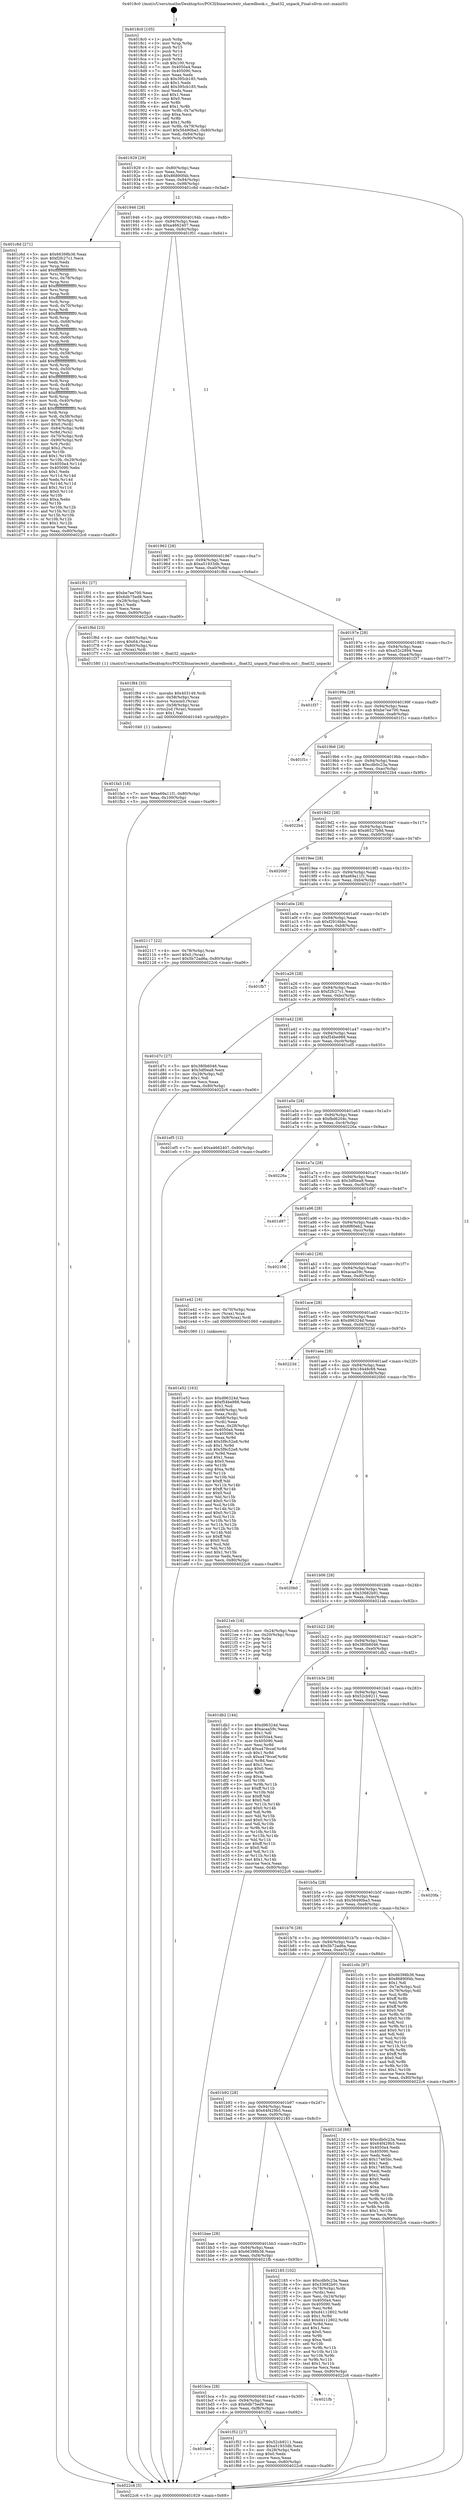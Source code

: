 digraph "0x4018c0" {
  label = "0x4018c0 (/mnt/c/Users/mathe/Desktop/tcc/POCII/binaries/extr_sharedbook.c__float32_unpack_Final-ollvm.out::main(0))"
  labelloc = "t"
  node[shape=record]

  Entry [label="",width=0.3,height=0.3,shape=circle,fillcolor=black,style=filled]
  "0x401929" [label="{
     0x401929 [29]\l
     | [instrs]\l
     &nbsp;&nbsp;0x401929 \<+3\>: mov -0x80(%rbp),%eax\l
     &nbsp;&nbsp;0x40192c \<+2\>: mov %eax,%ecx\l
     &nbsp;&nbsp;0x40192e \<+6\>: sub $0x86890f4b,%ecx\l
     &nbsp;&nbsp;0x401934 \<+6\>: mov %eax,-0x94(%rbp)\l
     &nbsp;&nbsp;0x40193a \<+6\>: mov %ecx,-0x98(%rbp)\l
     &nbsp;&nbsp;0x401940 \<+6\>: je 0000000000401c6d \<main+0x3ad\>\l
  }"]
  "0x401c6d" [label="{
     0x401c6d [271]\l
     | [instrs]\l
     &nbsp;&nbsp;0x401c6d \<+5\>: mov $0x66398b36,%eax\l
     &nbsp;&nbsp;0x401c72 \<+5\>: mov $0xf2fc27c1,%ecx\l
     &nbsp;&nbsp;0x401c77 \<+2\>: xor %edx,%edx\l
     &nbsp;&nbsp;0x401c79 \<+3\>: mov %rsp,%rsi\l
     &nbsp;&nbsp;0x401c7c \<+4\>: add $0xfffffffffffffff0,%rsi\l
     &nbsp;&nbsp;0x401c80 \<+3\>: mov %rsi,%rsp\l
     &nbsp;&nbsp;0x401c83 \<+4\>: mov %rsi,-0x78(%rbp)\l
     &nbsp;&nbsp;0x401c87 \<+3\>: mov %rsp,%rsi\l
     &nbsp;&nbsp;0x401c8a \<+4\>: add $0xfffffffffffffff0,%rsi\l
     &nbsp;&nbsp;0x401c8e \<+3\>: mov %rsi,%rsp\l
     &nbsp;&nbsp;0x401c91 \<+3\>: mov %rsp,%rdi\l
     &nbsp;&nbsp;0x401c94 \<+4\>: add $0xfffffffffffffff0,%rdi\l
     &nbsp;&nbsp;0x401c98 \<+3\>: mov %rdi,%rsp\l
     &nbsp;&nbsp;0x401c9b \<+4\>: mov %rdi,-0x70(%rbp)\l
     &nbsp;&nbsp;0x401c9f \<+3\>: mov %rsp,%rdi\l
     &nbsp;&nbsp;0x401ca2 \<+4\>: add $0xfffffffffffffff0,%rdi\l
     &nbsp;&nbsp;0x401ca6 \<+3\>: mov %rdi,%rsp\l
     &nbsp;&nbsp;0x401ca9 \<+4\>: mov %rdi,-0x68(%rbp)\l
     &nbsp;&nbsp;0x401cad \<+3\>: mov %rsp,%rdi\l
     &nbsp;&nbsp;0x401cb0 \<+4\>: add $0xfffffffffffffff0,%rdi\l
     &nbsp;&nbsp;0x401cb4 \<+3\>: mov %rdi,%rsp\l
     &nbsp;&nbsp;0x401cb7 \<+4\>: mov %rdi,-0x60(%rbp)\l
     &nbsp;&nbsp;0x401cbb \<+3\>: mov %rsp,%rdi\l
     &nbsp;&nbsp;0x401cbe \<+4\>: add $0xfffffffffffffff0,%rdi\l
     &nbsp;&nbsp;0x401cc2 \<+3\>: mov %rdi,%rsp\l
     &nbsp;&nbsp;0x401cc5 \<+4\>: mov %rdi,-0x58(%rbp)\l
     &nbsp;&nbsp;0x401cc9 \<+3\>: mov %rsp,%rdi\l
     &nbsp;&nbsp;0x401ccc \<+4\>: add $0xfffffffffffffff0,%rdi\l
     &nbsp;&nbsp;0x401cd0 \<+3\>: mov %rdi,%rsp\l
     &nbsp;&nbsp;0x401cd3 \<+4\>: mov %rdi,-0x50(%rbp)\l
     &nbsp;&nbsp;0x401cd7 \<+3\>: mov %rsp,%rdi\l
     &nbsp;&nbsp;0x401cda \<+4\>: add $0xfffffffffffffff0,%rdi\l
     &nbsp;&nbsp;0x401cde \<+3\>: mov %rdi,%rsp\l
     &nbsp;&nbsp;0x401ce1 \<+4\>: mov %rdi,-0x48(%rbp)\l
     &nbsp;&nbsp;0x401ce5 \<+3\>: mov %rsp,%rdi\l
     &nbsp;&nbsp;0x401ce8 \<+4\>: add $0xfffffffffffffff0,%rdi\l
     &nbsp;&nbsp;0x401cec \<+3\>: mov %rdi,%rsp\l
     &nbsp;&nbsp;0x401cef \<+4\>: mov %rdi,-0x40(%rbp)\l
     &nbsp;&nbsp;0x401cf3 \<+3\>: mov %rsp,%rdi\l
     &nbsp;&nbsp;0x401cf6 \<+4\>: add $0xfffffffffffffff0,%rdi\l
     &nbsp;&nbsp;0x401cfa \<+3\>: mov %rdi,%rsp\l
     &nbsp;&nbsp;0x401cfd \<+4\>: mov %rdi,-0x38(%rbp)\l
     &nbsp;&nbsp;0x401d01 \<+4\>: mov -0x78(%rbp),%rdi\l
     &nbsp;&nbsp;0x401d05 \<+6\>: movl $0x0,(%rdi)\l
     &nbsp;&nbsp;0x401d0b \<+7\>: mov -0x84(%rbp),%r8d\l
     &nbsp;&nbsp;0x401d12 \<+3\>: mov %r8d,(%rsi)\l
     &nbsp;&nbsp;0x401d15 \<+4\>: mov -0x70(%rbp),%rdi\l
     &nbsp;&nbsp;0x401d19 \<+7\>: mov -0x90(%rbp),%r9\l
     &nbsp;&nbsp;0x401d20 \<+3\>: mov %r9,(%rdi)\l
     &nbsp;&nbsp;0x401d23 \<+3\>: cmpl $0x2,(%rsi)\l
     &nbsp;&nbsp;0x401d26 \<+4\>: setne %r10b\l
     &nbsp;&nbsp;0x401d2a \<+4\>: and $0x1,%r10b\l
     &nbsp;&nbsp;0x401d2e \<+4\>: mov %r10b,-0x29(%rbp)\l
     &nbsp;&nbsp;0x401d32 \<+8\>: mov 0x4050a4,%r11d\l
     &nbsp;&nbsp;0x401d3a \<+7\>: mov 0x405090,%ebx\l
     &nbsp;&nbsp;0x401d41 \<+3\>: sub $0x1,%edx\l
     &nbsp;&nbsp;0x401d44 \<+3\>: mov %r11d,%r14d\l
     &nbsp;&nbsp;0x401d47 \<+3\>: add %edx,%r14d\l
     &nbsp;&nbsp;0x401d4a \<+4\>: imul %r14d,%r11d\l
     &nbsp;&nbsp;0x401d4e \<+4\>: and $0x1,%r11d\l
     &nbsp;&nbsp;0x401d52 \<+4\>: cmp $0x0,%r11d\l
     &nbsp;&nbsp;0x401d56 \<+4\>: sete %r10b\l
     &nbsp;&nbsp;0x401d5a \<+3\>: cmp $0xa,%ebx\l
     &nbsp;&nbsp;0x401d5d \<+4\>: setl %r15b\l
     &nbsp;&nbsp;0x401d61 \<+3\>: mov %r10b,%r12b\l
     &nbsp;&nbsp;0x401d64 \<+3\>: and %r15b,%r12b\l
     &nbsp;&nbsp;0x401d67 \<+3\>: xor %r15b,%r10b\l
     &nbsp;&nbsp;0x401d6a \<+3\>: or %r10b,%r12b\l
     &nbsp;&nbsp;0x401d6d \<+4\>: test $0x1,%r12b\l
     &nbsp;&nbsp;0x401d71 \<+3\>: cmovne %ecx,%eax\l
     &nbsp;&nbsp;0x401d74 \<+3\>: mov %eax,-0x80(%rbp)\l
     &nbsp;&nbsp;0x401d77 \<+5\>: jmp 00000000004022c6 \<main+0xa06\>\l
  }"]
  "0x401946" [label="{
     0x401946 [28]\l
     | [instrs]\l
     &nbsp;&nbsp;0x401946 \<+5\>: jmp 000000000040194b \<main+0x8b\>\l
     &nbsp;&nbsp;0x40194b \<+6\>: mov -0x94(%rbp),%eax\l
     &nbsp;&nbsp;0x401951 \<+5\>: sub $0xa4662407,%eax\l
     &nbsp;&nbsp;0x401956 \<+6\>: mov %eax,-0x9c(%rbp)\l
     &nbsp;&nbsp;0x40195c \<+6\>: je 0000000000401f01 \<main+0x641\>\l
  }"]
  Exit [label="",width=0.3,height=0.3,shape=circle,fillcolor=black,style=filled,peripheries=2]
  "0x401f01" [label="{
     0x401f01 [27]\l
     | [instrs]\l
     &nbsp;&nbsp;0x401f01 \<+5\>: mov $0xbe7ee700,%eax\l
     &nbsp;&nbsp;0x401f06 \<+5\>: mov $0x6db75ed9,%ecx\l
     &nbsp;&nbsp;0x401f0b \<+3\>: mov -0x28(%rbp),%edx\l
     &nbsp;&nbsp;0x401f0e \<+3\>: cmp $0x1,%edx\l
     &nbsp;&nbsp;0x401f11 \<+3\>: cmovl %ecx,%eax\l
     &nbsp;&nbsp;0x401f14 \<+3\>: mov %eax,-0x80(%rbp)\l
     &nbsp;&nbsp;0x401f17 \<+5\>: jmp 00000000004022c6 \<main+0xa06\>\l
  }"]
  "0x401962" [label="{
     0x401962 [28]\l
     | [instrs]\l
     &nbsp;&nbsp;0x401962 \<+5\>: jmp 0000000000401967 \<main+0xa7\>\l
     &nbsp;&nbsp;0x401967 \<+6\>: mov -0x94(%rbp),%eax\l
     &nbsp;&nbsp;0x40196d \<+5\>: sub $0xa51933db,%eax\l
     &nbsp;&nbsp;0x401972 \<+6\>: mov %eax,-0xa0(%rbp)\l
     &nbsp;&nbsp;0x401978 \<+6\>: je 0000000000401f6d \<main+0x6ad\>\l
  }"]
  "0x401fa5" [label="{
     0x401fa5 [18]\l
     | [instrs]\l
     &nbsp;&nbsp;0x401fa5 \<+7\>: movl $0xe69a11f1,-0x80(%rbp)\l
     &nbsp;&nbsp;0x401fac \<+6\>: mov %eax,-0x100(%rbp)\l
     &nbsp;&nbsp;0x401fb2 \<+5\>: jmp 00000000004022c6 \<main+0xa06\>\l
  }"]
  "0x401f6d" [label="{
     0x401f6d [23]\l
     | [instrs]\l
     &nbsp;&nbsp;0x401f6d \<+4\>: mov -0x60(%rbp),%rax\l
     &nbsp;&nbsp;0x401f71 \<+7\>: movq $0x64,(%rax)\l
     &nbsp;&nbsp;0x401f78 \<+4\>: mov -0x60(%rbp),%rax\l
     &nbsp;&nbsp;0x401f7c \<+3\>: mov (%rax),%rdi\l
     &nbsp;&nbsp;0x401f7f \<+5\>: call 0000000000401580 \<_float32_unpack\>\l
     | [calls]\l
     &nbsp;&nbsp;0x401580 \{1\} (/mnt/c/Users/mathe/Desktop/tcc/POCII/binaries/extr_sharedbook.c__float32_unpack_Final-ollvm.out::_float32_unpack)\l
  }"]
  "0x40197e" [label="{
     0x40197e [28]\l
     | [instrs]\l
     &nbsp;&nbsp;0x40197e \<+5\>: jmp 0000000000401983 \<main+0xc3\>\l
     &nbsp;&nbsp;0x401983 \<+6\>: mov -0x94(%rbp),%eax\l
     &nbsp;&nbsp;0x401989 \<+5\>: sub $0xa52c2894,%eax\l
     &nbsp;&nbsp;0x40198e \<+6\>: mov %eax,-0xa4(%rbp)\l
     &nbsp;&nbsp;0x401994 \<+6\>: je 0000000000401f37 \<main+0x677\>\l
  }"]
  "0x401f84" [label="{
     0x401f84 [33]\l
     | [instrs]\l
     &nbsp;&nbsp;0x401f84 \<+10\>: movabs $0x403149,%rdi\l
     &nbsp;&nbsp;0x401f8e \<+4\>: mov -0x58(%rbp),%rax\l
     &nbsp;&nbsp;0x401f92 \<+4\>: movss %xmm0,(%rax)\l
     &nbsp;&nbsp;0x401f96 \<+4\>: mov -0x58(%rbp),%rax\l
     &nbsp;&nbsp;0x401f9a \<+4\>: cvtss2sd (%rax),%xmm0\l
     &nbsp;&nbsp;0x401f9e \<+2\>: mov $0x1,%al\l
     &nbsp;&nbsp;0x401fa0 \<+5\>: call 0000000000401040 \<printf@plt\>\l
     | [calls]\l
     &nbsp;&nbsp;0x401040 \{1\} (unknown)\l
  }"]
  "0x401f37" [label="{
     0x401f37\l
  }", style=dashed]
  "0x40199a" [label="{
     0x40199a [28]\l
     | [instrs]\l
     &nbsp;&nbsp;0x40199a \<+5\>: jmp 000000000040199f \<main+0xdf\>\l
     &nbsp;&nbsp;0x40199f \<+6\>: mov -0x94(%rbp),%eax\l
     &nbsp;&nbsp;0x4019a5 \<+5\>: sub $0xbe7ee700,%eax\l
     &nbsp;&nbsp;0x4019aa \<+6\>: mov %eax,-0xa8(%rbp)\l
     &nbsp;&nbsp;0x4019b0 \<+6\>: je 0000000000401f1c \<main+0x65c\>\l
  }"]
  "0x401be6" [label="{
     0x401be6\l
  }", style=dashed]
  "0x401f1c" [label="{
     0x401f1c\l
  }", style=dashed]
  "0x4019b6" [label="{
     0x4019b6 [28]\l
     | [instrs]\l
     &nbsp;&nbsp;0x4019b6 \<+5\>: jmp 00000000004019bb \<main+0xfb\>\l
     &nbsp;&nbsp;0x4019bb \<+6\>: mov -0x94(%rbp),%eax\l
     &nbsp;&nbsp;0x4019c1 \<+5\>: sub $0xcdb0c23a,%eax\l
     &nbsp;&nbsp;0x4019c6 \<+6\>: mov %eax,-0xac(%rbp)\l
     &nbsp;&nbsp;0x4019cc \<+6\>: je 00000000004022b4 \<main+0x9f4\>\l
  }"]
  "0x401f52" [label="{
     0x401f52 [27]\l
     | [instrs]\l
     &nbsp;&nbsp;0x401f52 \<+5\>: mov $0x52cb9211,%eax\l
     &nbsp;&nbsp;0x401f57 \<+5\>: mov $0xa51933db,%ecx\l
     &nbsp;&nbsp;0x401f5c \<+3\>: mov -0x28(%rbp),%edx\l
     &nbsp;&nbsp;0x401f5f \<+3\>: cmp $0x0,%edx\l
     &nbsp;&nbsp;0x401f62 \<+3\>: cmove %ecx,%eax\l
     &nbsp;&nbsp;0x401f65 \<+3\>: mov %eax,-0x80(%rbp)\l
     &nbsp;&nbsp;0x401f68 \<+5\>: jmp 00000000004022c6 \<main+0xa06\>\l
  }"]
  "0x4022b4" [label="{
     0x4022b4\l
  }", style=dashed]
  "0x4019d2" [label="{
     0x4019d2 [28]\l
     | [instrs]\l
     &nbsp;&nbsp;0x4019d2 \<+5\>: jmp 00000000004019d7 \<main+0x117\>\l
     &nbsp;&nbsp;0x4019d7 \<+6\>: mov -0x94(%rbp),%eax\l
     &nbsp;&nbsp;0x4019dd \<+5\>: sub $0xd6527b9d,%eax\l
     &nbsp;&nbsp;0x4019e2 \<+6\>: mov %eax,-0xb0(%rbp)\l
     &nbsp;&nbsp;0x4019e8 \<+6\>: je 000000000040200f \<main+0x74f\>\l
  }"]
  "0x401bca" [label="{
     0x401bca [28]\l
     | [instrs]\l
     &nbsp;&nbsp;0x401bca \<+5\>: jmp 0000000000401bcf \<main+0x30f\>\l
     &nbsp;&nbsp;0x401bcf \<+6\>: mov -0x94(%rbp),%eax\l
     &nbsp;&nbsp;0x401bd5 \<+5\>: sub $0x6db75ed9,%eax\l
     &nbsp;&nbsp;0x401bda \<+6\>: mov %eax,-0xf8(%rbp)\l
     &nbsp;&nbsp;0x401be0 \<+6\>: je 0000000000401f52 \<main+0x692\>\l
  }"]
  "0x40200f" [label="{
     0x40200f\l
  }", style=dashed]
  "0x4019ee" [label="{
     0x4019ee [28]\l
     | [instrs]\l
     &nbsp;&nbsp;0x4019ee \<+5\>: jmp 00000000004019f3 \<main+0x133\>\l
     &nbsp;&nbsp;0x4019f3 \<+6\>: mov -0x94(%rbp),%eax\l
     &nbsp;&nbsp;0x4019f9 \<+5\>: sub $0xe69a11f1,%eax\l
     &nbsp;&nbsp;0x4019fe \<+6\>: mov %eax,-0xb4(%rbp)\l
     &nbsp;&nbsp;0x401a04 \<+6\>: je 0000000000402117 \<main+0x857\>\l
  }"]
  "0x4021fb" [label="{
     0x4021fb\l
  }", style=dashed]
  "0x402117" [label="{
     0x402117 [22]\l
     | [instrs]\l
     &nbsp;&nbsp;0x402117 \<+4\>: mov -0x78(%rbp),%rax\l
     &nbsp;&nbsp;0x40211b \<+6\>: movl $0x0,(%rax)\l
     &nbsp;&nbsp;0x402121 \<+7\>: movl $0x5b72ad6a,-0x80(%rbp)\l
     &nbsp;&nbsp;0x402128 \<+5\>: jmp 00000000004022c6 \<main+0xa06\>\l
  }"]
  "0x401a0a" [label="{
     0x401a0a [28]\l
     | [instrs]\l
     &nbsp;&nbsp;0x401a0a \<+5\>: jmp 0000000000401a0f \<main+0x14f\>\l
     &nbsp;&nbsp;0x401a0f \<+6\>: mov -0x94(%rbp),%eax\l
     &nbsp;&nbsp;0x401a15 \<+5\>: sub $0xf2916bbc,%eax\l
     &nbsp;&nbsp;0x401a1a \<+6\>: mov %eax,-0xb8(%rbp)\l
     &nbsp;&nbsp;0x401a20 \<+6\>: je 0000000000401fb7 \<main+0x6f7\>\l
  }"]
  "0x401bae" [label="{
     0x401bae [28]\l
     | [instrs]\l
     &nbsp;&nbsp;0x401bae \<+5\>: jmp 0000000000401bb3 \<main+0x2f3\>\l
     &nbsp;&nbsp;0x401bb3 \<+6\>: mov -0x94(%rbp),%eax\l
     &nbsp;&nbsp;0x401bb9 \<+5\>: sub $0x66398b36,%eax\l
     &nbsp;&nbsp;0x401bbe \<+6\>: mov %eax,-0xf4(%rbp)\l
     &nbsp;&nbsp;0x401bc4 \<+6\>: je 00000000004021fb \<main+0x93b\>\l
  }"]
  "0x401fb7" [label="{
     0x401fb7\l
  }", style=dashed]
  "0x401a26" [label="{
     0x401a26 [28]\l
     | [instrs]\l
     &nbsp;&nbsp;0x401a26 \<+5\>: jmp 0000000000401a2b \<main+0x16b\>\l
     &nbsp;&nbsp;0x401a2b \<+6\>: mov -0x94(%rbp),%eax\l
     &nbsp;&nbsp;0x401a31 \<+5\>: sub $0xf2fc27c1,%eax\l
     &nbsp;&nbsp;0x401a36 \<+6\>: mov %eax,-0xbc(%rbp)\l
     &nbsp;&nbsp;0x401a3c \<+6\>: je 0000000000401d7c \<main+0x4bc\>\l
  }"]
  "0x402185" [label="{
     0x402185 [102]\l
     | [instrs]\l
     &nbsp;&nbsp;0x402185 \<+5\>: mov $0xcdb0c23a,%eax\l
     &nbsp;&nbsp;0x40218a \<+5\>: mov $0x33682b91,%ecx\l
     &nbsp;&nbsp;0x40218f \<+4\>: mov -0x78(%rbp),%rdx\l
     &nbsp;&nbsp;0x402193 \<+2\>: mov (%rdx),%esi\l
     &nbsp;&nbsp;0x402195 \<+3\>: mov %esi,-0x24(%rbp)\l
     &nbsp;&nbsp;0x402198 \<+7\>: mov 0x4050a4,%esi\l
     &nbsp;&nbsp;0x40219f \<+7\>: mov 0x405090,%edi\l
     &nbsp;&nbsp;0x4021a6 \<+3\>: mov %esi,%r8d\l
     &nbsp;&nbsp;0x4021a9 \<+7\>: sub $0xd4112802,%r8d\l
     &nbsp;&nbsp;0x4021b0 \<+4\>: sub $0x1,%r8d\l
     &nbsp;&nbsp;0x4021b4 \<+7\>: add $0xd4112802,%r8d\l
     &nbsp;&nbsp;0x4021bb \<+4\>: imul %r8d,%esi\l
     &nbsp;&nbsp;0x4021bf \<+3\>: and $0x1,%esi\l
     &nbsp;&nbsp;0x4021c2 \<+3\>: cmp $0x0,%esi\l
     &nbsp;&nbsp;0x4021c5 \<+4\>: sete %r9b\l
     &nbsp;&nbsp;0x4021c9 \<+3\>: cmp $0xa,%edi\l
     &nbsp;&nbsp;0x4021cc \<+4\>: setl %r10b\l
     &nbsp;&nbsp;0x4021d0 \<+3\>: mov %r9b,%r11b\l
     &nbsp;&nbsp;0x4021d3 \<+3\>: and %r10b,%r11b\l
     &nbsp;&nbsp;0x4021d6 \<+3\>: xor %r10b,%r9b\l
     &nbsp;&nbsp;0x4021d9 \<+3\>: or %r9b,%r11b\l
     &nbsp;&nbsp;0x4021dc \<+4\>: test $0x1,%r11b\l
     &nbsp;&nbsp;0x4021e0 \<+3\>: cmovne %ecx,%eax\l
     &nbsp;&nbsp;0x4021e3 \<+3\>: mov %eax,-0x80(%rbp)\l
     &nbsp;&nbsp;0x4021e6 \<+5\>: jmp 00000000004022c6 \<main+0xa06\>\l
  }"]
  "0x401d7c" [label="{
     0x401d7c [27]\l
     | [instrs]\l
     &nbsp;&nbsp;0x401d7c \<+5\>: mov $0x380b6046,%eax\l
     &nbsp;&nbsp;0x401d81 \<+5\>: mov $0x3df0ea9,%ecx\l
     &nbsp;&nbsp;0x401d86 \<+3\>: mov -0x29(%rbp),%dl\l
     &nbsp;&nbsp;0x401d89 \<+3\>: test $0x1,%dl\l
     &nbsp;&nbsp;0x401d8c \<+3\>: cmovne %ecx,%eax\l
     &nbsp;&nbsp;0x401d8f \<+3\>: mov %eax,-0x80(%rbp)\l
     &nbsp;&nbsp;0x401d92 \<+5\>: jmp 00000000004022c6 \<main+0xa06\>\l
  }"]
  "0x401a42" [label="{
     0x401a42 [28]\l
     | [instrs]\l
     &nbsp;&nbsp;0x401a42 \<+5\>: jmp 0000000000401a47 \<main+0x187\>\l
     &nbsp;&nbsp;0x401a47 \<+6\>: mov -0x94(%rbp),%eax\l
     &nbsp;&nbsp;0x401a4d \<+5\>: sub $0xf54be988,%eax\l
     &nbsp;&nbsp;0x401a52 \<+6\>: mov %eax,-0xc0(%rbp)\l
     &nbsp;&nbsp;0x401a58 \<+6\>: je 0000000000401ef5 \<main+0x635\>\l
  }"]
  "0x401b92" [label="{
     0x401b92 [28]\l
     | [instrs]\l
     &nbsp;&nbsp;0x401b92 \<+5\>: jmp 0000000000401b97 \<main+0x2d7\>\l
     &nbsp;&nbsp;0x401b97 \<+6\>: mov -0x94(%rbp),%eax\l
     &nbsp;&nbsp;0x401b9d \<+5\>: sub $0x64f429b5,%eax\l
     &nbsp;&nbsp;0x401ba2 \<+6\>: mov %eax,-0xf0(%rbp)\l
     &nbsp;&nbsp;0x401ba8 \<+6\>: je 0000000000402185 \<main+0x8c5\>\l
  }"]
  "0x401ef5" [label="{
     0x401ef5 [12]\l
     | [instrs]\l
     &nbsp;&nbsp;0x401ef5 \<+7\>: movl $0xa4662407,-0x80(%rbp)\l
     &nbsp;&nbsp;0x401efc \<+5\>: jmp 00000000004022c6 \<main+0xa06\>\l
  }"]
  "0x401a5e" [label="{
     0x401a5e [28]\l
     | [instrs]\l
     &nbsp;&nbsp;0x401a5e \<+5\>: jmp 0000000000401a63 \<main+0x1a3\>\l
     &nbsp;&nbsp;0x401a63 \<+6\>: mov -0x94(%rbp),%eax\l
     &nbsp;&nbsp;0x401a69 \<+5\>: sub $0xfbd6204c,%eax\l
     &nbsp;&nbsp;0x401a6e \<+6\>: mov %eax,-0xc4(%rbp)\l
     &nbsp;&nbsp;0x401a74 \<+6\>: je 000000000040226a \<main+0x9aa\>\l
  }"]
  "0x40212d" [label="{
     0x40212d [88]\l
     | [instrs]\l
     &nbsp;&nbsp;0x40212d \<+5\>: mov $0xcdb0c23a,%eax\l
     &nbsp;&nbsp;0x402132 \<+5\>: mov $0x64f429b5,%ecx\l
     &nbsp;&nbsp;0x402137 \<+7\>: mov 0x4050a4,%edx\l
     &nbsp;&nbsp;0x40213e \<+7\>: mov 0x405090,%esi\l
     &nbsp;&nbsp;0x402145 \<+2\>: mov %edx,%edi\l
     &nbsp;&nbsp;0x402147 \<+6\>: add $0x17465bc,%edi\l
     &nbsp;&nbsp;0x40214d \<+3\>: sub $0x1,%edi\l
     &nbsp;&nbsp;0x402150 \<+6\>: sub $0x17465bc,%edi\l
     &nbsp;&nbsp;0x402156 \<+3\>: imul %edi,%edx\l
     &nbsp;&nbsp;0x402159 \<+3\>: and $0x1,%edx\l
     &nbsp;&nbsp;0x40215c \<+3\>: cmp $0x0,%edx\l
     &nbsp;&nbsp;0x40215f \<+4\>: sete %r8b\l
     &nbsp;&nbsp;0x402163 \<+3\>: cmp $0xa,%esi\l
     &nbsp;&nbsp;0x402166 \<+4\>: setl %r9b\l
     &nbsp;&nbsp;0x40216a \<+3\>: mov %r8b,%r10b\l
     &nbsp;&nbsp;0x40216d \<+3\>: and %r9b,%r10b\l
     &nbsp;&nbsp;0x402170 \<+3\>: xor %r9b,%r8b\l
     &nbsp;&nbsp;0x402173 \<+3\>: or %r8b,%r10b\l
     &nbsp;&nbsp;0x402176 \<+4\>: test $0x1,%r10b\l
     &nbsp;&nbsp;0x40217a \<+3\>: cmovne %ecx,%eax\l
     &nbsp;&nbsp;0x40217d \<+3\>: mov %eax,-0x80(%rbp)\l
     &nbsp;&nbsp;0x402180 \<+5\>: jmp 00000000004022c6 \<main+0xa06\>\l
  }"]
  "0x40226a" [label="{
     0x40226a\l
  }", style=dashed]
  "0x401a7a" [label="{
     0x401a7a [28]\l
     | [instrs]\l
     &nbsp;&nbsp;0x401a7a \<+5\>: jmp 0000000000401a7f \<main+0x1bf\>\l
     &nbsp;&nbsp;0x401a7f \<+6\>: mov -0x94(%rbp),%eax\l
     &nbsp;&nbsp;0x401a85 \<+5\>: sub $0x3df0ea9,%eax\l
     &nbsp;&nbsp;0x401a8a \<+6\>: mov %eax,-0xc8(%rbp)\l
     &nbsp;&nbsp;0x401a90 \<+6\>: je 0000000000401d97 \<main+0x4d7\>\l
  }"]
  "0x401e52" [label="{
     0x401e52 [163]\l
     | [instrs]\l
     &nbsp;&nbsp;0x401e52 \<+5\>: mov $0xd96324d,%ecx\l
     &nbsp;&nbsp;0x401e57 \<+5\>: mov $0xf54be988,%edx\l
     &nbsp;&nbsp;0x401e5c \<+3\>: mov $0x1,%sil\l
     &nbsp;&nbsp;0x401e5f \<+4\>: mov -0x68(%rbp),%rdi\l
     &nbsp;&nbsp;0x401e63 \<+2\>: mov %eax,(%rdi)\l
     &nbsp;&nbsp;0x401e65 \<+4\>: mov -0x68(%rbp),%rdi\l
     &nbsp;&nbsp;0x401e69 \<+2\>: mov (%rdi),%eax\l
     &nbsp;&nbsp;0x401e6b \<+3\>: mov %eax,-0x28(%rbp)\l
     &nbsp;&nbsp;0x401e6e \<+7\>: mov 0x4050a4,%eax\l
     &nbsp;&nbsp;0x401e75 \<+8\>: mov 0x405090,%r8d\l
     &nbsp;&nbsp;0x401e7d \<+3\>: mov %eax,%r9d\l
     &nbsp;&nbsp;0x401e80 \<+7\>: add $0x5f9c52e8,%r9d\l
     &nbsp;&nbsp;0x401e87 \<+4\>: sub $0x1,%r9d\l
     &nbsp;&nbsp;0x401e8b \<+7\>: sub $0x5f9c52e8,%r9d\l
     &nbsp;&nbsp;0x401e92 \<+4\>: imul %r9d,%eax\l
     &nbsp;&nbsp;0x401e96 \<+3\>: and $0x1,%eax\l
     &nbsp;&nbsp;0x401e99 \<+3\>: cmp $0x0,%eax\l
     &nbsp;&nbsp;0x401e9c \<+4\>: sete %r10b\l
     &nbsp;&nbsp;0x401ea0 \<+4\>: cmp $0xa,%r8d\l
     &nbsp;&nbsp;0x401ea4 \<+4\>: setl %r11b\l
     &nbsp;&nbsp;0x401ea8 \<+3\>: mov %r10b,%bl\l
     &nbsp;&nbsp;0x401eab \<+3\>: xor $0xff,%bl\l
     &nbsp;&nbsp;0x401eae \<+3\>: mov %r11b,%r14b\l
     &nbsp;&nbsp;0x401eb1 \<+4\>: xor $0xff,%r14b\l
     &nbsp;&nbsp;0x401eb5 \<+4\>: xor $0x0,%sil\l
     &nbsp;&nbsp;0x401eb9 \<+3\>: mov %bl,%r15b\l
     &nbsp;&nbsp;0x401ebc \<+4\>: and $0x0,%r15b\l
     &nbsp;&nbsp;0x401ec0 \<+3\>: and %sil,%r10b\l
     &nbsp;&nbsp;0x401ec3 \<+3\>: mov %r14b,%r12b\l
     &nbsp;&nbsp;0x401ec6 \<+4\>: and $0x0,%r12b\l
     &nbsp;&nbsp;0x401eca \<+3\>: and %sil,%r11b\l
     &nbsp;&nbsp;0x401ecd \<+3\>: or %r10b,%r15b\l
     &nbsp;&nbsp;0x401ed0 \<+3\>: or %r11b,%r12b\l
     &nbsp;&nbsp;0x401ed3 \<+3\>: xor %r12b,%r15b\l
     &nbsp;&nbsp;0x401ed6 \<+3\>: or %r14b,%bl\l
     &nbsp;&nbsp;0x401ed9 \<+3\>: xor $0xff,%bl\l
     &nbsp;&nbsp;0x401edc \<+4\>: or $0x0,%sil\l
     &nbsp;&nbsp;0x401ee0 \<+3\>: and %sil,%bl\l
     &nbsp;&nbsp;0x401ee3 \<+3\>: or %bl,%r15b\l
     &nbsp;&nbsp;0x401ee6 \<+4\>: test $0x1,%r15b\l
     &nbsp;&nbsp;0x401eea \<+3\>: cmovne %edx,%ecx\l
     &nbsp;&nbsp;0x401eed \<+3\>: mov %ecx,-0x80(%rbp)\l
     &nbsp;&nbsp;0x401ef0 \<+5\>: jmp 00000000004022c6 \<main+0xa06\>\l
  }"]
  "0x401d97" [label="{
     0x401d97\l
  }", style=dashed]
  "0x401a96" [label="{
     0x401a96 [28]\l
     | [instrs]\l
     &nbsp;&nbsp;0x401a96 \<+5\>: jmp 0000000000401a9b \<main+0x1db\>\l
     &nbsp;&nbsp;0x401a9b \<+6\>: mov -0x94(%rbp),%eax\l
     &nbsp;&nbsp;0x401aa1 \<+5\>: sub $0x6f60eb2,%eax\l
     &nbsp;&nbsp;0x401aa6 \<+6\>: mov %eax,-0xcc(%rbp)\l
     &nbsp;&nbsp;0x401aac \<+6\>: je 0000000000402106 \<main+0x846\>\l
  }"]
  "0x4018c0" [label="{
     0x4018c0 [105]\l
     | [instrs]\l
     &nbsp;&nbsp;0x4018c0 \<+1\>: push %rbp\l
     &nbsp;&nbsp;0x4018c1 \<+3\>: mov %rsp,%rbp\l
     &nbsp;&nbsp;0x4018c4 \<+2\>: push %r15\l
     &nbsp;&nbsp;0x4018c6 \<+2\>: push %r14\l
     &nbsp;&nbsp;0x4018c8 \<+2\>: push %r12\l
     &nbsp;&nbsp;0x4018ca \<+1\>: push %rbx\l
     &nbsp;&nbsp;0x4018cb \<+7\>: sub $0x100,%rsp\l
     &nbsp;&nbsp;0x4018d2 \<+7\>: mov 0x4050a4,%eax\l
     &nbsp;&nbsp;0x4018d9 \<+7\>: mov 0x405090,%ecx\l
     &nbsp;&nbsp;0x4018e0 \<+2\>: mov %eax,%edx\l
     &nbsp;&nbsp;0x4018e2 \<+6\>: sub $0x395cb185,%edx\l
     &nbsp;&nbsp;0x4018e8 \<+3\>: sub $0x1,%edx\l
     &nbsp;&nbsp;0x4018eb \<+6\>: add $0x395cb185,%edx\l
     &nbsp;&nbsp;0x4018f1 \<+3\>: imul %edx,%eax\l
     &nbsp;&nbsp;0x4018f4 \<+3\>: and $0x1,%eax\l
     &nbsp;&nbsp;0x4018f7 \<+3\>: cmp $0x0,%eax\l
     &nbsp;&nbsp;0x4018fa \<+4\>: sete %r8b\l
     &nbsp;&nbsp;0x4018fe \<+4\>: and $0x1,%r8b\l
     &nbsp;&nbsp;0x401902 \<+4\>: mov %r8b,-0x7a(%rbp)\l
     &nbsp;&nbsp;0x401906 \<+3\>: cmp $0xa,%ecx\l
     &nbsp;&nbsp;0x401909 \<+4\>: setl %r8b\l
     &nbsp;&nbsp;0x40190d \<+4\>: and $0x1,%r8b\l
     &nbsp;&nbsp;0x401911 \<+4\>: mov %r8b,-0x79(%rbp)\l
     &nbsp;&nbsp;0x401915 \<+7\>: movl $0x56490ba3,-0x80(%rbp)\l
     &nbsp;&nbsp;0x40191c \<+6\>: mov %edi,-0x84(%rbp)\l
     &nbsp;&nbsp;0x401922 \<+7\>: mov %rsi,-0x90(%rbp)\l
  }"]
  "0x402106" [label="{
     0x402106\l
  }", style=dashed]
  "0x401ab2" [label="{
     0x401ab2 [28]\l
     | [instrs]\l
     &nbsp;&nbsp;0x401ab2 \<+5\>: jmp 0000000000401ab7 \<main+0x1f7\>\l
     &nbsp;&nbsp;0x401ab7 \<+6\>: mov -0x94(%rbp),%eax\l
     &nbsp;&nbsp;0x401abd \<+5\>: sub $0xacaa59c,%eax\l
     &nbsp;&nbsp;0x401ac2 \<+6\>: mov %eax,-0xd0(%rbp)\l
     &nbsp;&nbsp;0x401ac8 \<+6\>: je 0000000000401e42 \<main+0x582\>\l
  }"]
  "0x4022c6" [label="{
     0x4022c6 [5]\l
     | [instrs]\l
     &nbsp;&nbsp;0x4022c6 \<+5\>: jmp 0000000000401929 \<main+0x69\>\l
  }"]
  "0x401e42" [label="{
     0x401e42 [16]\l
     | [instrs]\l
     &nbsp;&nbsp;0x401e42 \<+4\>: mov -0x70(%rbp),%rax\l
     &nbsp;&nbsp;0x401e46 \<+3\>: mov (%rax),%rax\l
     &nbsp;&nbsp;0x401e49 \<+4\>: mov 0x8(%rax),%rdi\l
     &nbsp;&nbsp;0x401e4d \<+5\>: call 0000000000401060 \<atoi@plt\>\l
     | [calls]\l
     &nbsp;&nbsp;0x401060 \{1\} (unknown)\l
  }"]
  "0x401ace" [label="{
     0x401ace [28]\l
     | [instrs]\l
     &nbsp;&nbsp;0x401ace \<+5\>: jmp 0000000000401ad3 \<main+0x213\>\l
     &nbsp;&nbsp;0x401ad3 \<+6\>: mov -0x94(%rbp),%eax\l
     &nbsp;&nbsp;0x401ad9 \<+5\>: sub $0xd96324d,%eax\l
     &nbsp;&nbsp;0x401ade \<+6\>: mov %eax,-0xd4(%rbp)\l
     &nbsp;&nbsp;0x401ae4 \<+6\>: je 000000000040223d \<main+0x97d\>\l
  }"]
  "0x401b76" [label="{
     0x401b76 [28]\l
     | [instrs]\l
     &nbsp;&nbsp;0x401b76 \<+5\>: jmp 0000000000401b7b \<main+0x2bb\>\l
     &nbsp;&nbsp;0x401b7b \<+6\>: mov -0x94(%rbp),%eax\l
     &nbsp;&nbsp;0x401b81 \<+5\>: sub $0x5b72ad6a,%eax\l
     &nbsp;&nbsp;0x401b86 \<+6\>: mov %eax,-0xec(%rbp)\l
     &nbsp;&nbsp;0x401b8c \<+6\>: je 000000000040212d \<main+0x86d\>\l
  }"]
  "0x40223d" [label="{
     0x40223d\l
  }", style=dashed]
  "0x401aea" [label="{
     0x401aea [28]\l
     | [instrs]\l
     &nbsp;&nbsp;0x401aea \<+5\>: jmp 0000000000401aef \<main+0x22f\>\l
     &nbsp;&nbsp;0x401aef \<+6\>: mov -0x94(%rbp),%eax\l
     &nbsp;&nbsp;0x401af5 \<+5\>: sub $0x18448c68,%eax\l
     &nbsp;&nbsp;0x401afa \<+6\>: mov %eax,-0xd8(%rbp)\l
     &nbsp;&nbsp;0x401b00 \<+6\>: je 00000000004020b0 \<main+0x7f0\>\l
  }"]
  "0x401c0c" [label="{
     0x401c0c [97]\l
     | [instrs]\l
     &nbsp;&nbsp;0x401c0c \<+5\>: mov $0x66398b36,%eax\l
     &nbsp;&nbsp;0x401c11 \<+5\>: mov $0x86890f4b,%ecx\l
     &nbsp;&nbsp;0x401c16 \<+2\>: mov $0x1,%dl\l
     &nbsp;&nbsp;0x401c18 \<+4\>: mov -0x7a(%rbp),%sil\l
     &nbsp;&nbsp;0x401c1c \<+4\>: mov -0x79(%rbp),%dil\l
     &nbsp;&nbsp;0x401c20 \<+3\>: mov %sil,%r8b\l
     &nbsp;&nbsp;0x401c23 \<+4\>: xor $0xff,%r8b\l
     &nbsp;&nbsp;0x401c27 \<+3\>: mov %dil,%r9b\l
     &nbsp;&nbsp;0x401c2a \<+4\>: xor $0xff,%r9b\l
     &nbsp;&nbsp;0x401c2e \<+3\>: xor $0x0,%dl\l
     &nbsp;&nbsp;0x401c31 \<+3\>: mov %r8b,%r10b\l
     &nbsp;&nbsp;0x401c34 \<+4\>: and $0x0,%r10b\l
     &nbsp;&nbsp;0x401c38 \<+3\>: and %dl,%sil\l
     &nbsp;&nbsp;0x401c3b \<+3\>: mov %r9b,%r11b\l
     &nbsp;&nbsp;0x401c3e \<+4\>: and $0x0,%r11b\l
     &nbsp;&nbsp;0x401c42 \<+3\>: and %dl,%dil\l
     &nbsp;&nbsp;0x401c45 \<+3\>: or %sil,%r10b\l
     &nbsp;&nbsp;0x401c48 \<+3\>: or %dil,%r11b\l
     &nbsp;&nbsp;0x401c4b \<+3\>: xor %r11b,%r10b\l
     &nbsp;&nbsp;0x401c4e \<+3\>: or %r9b,%r8b\l
     &nbsp;&nbsp;0x401c51 \<+4\>: xor $0xff,%r8b\l
     &nbsp;&nbsp;0x401c55 \<+3\>: or $0x0,%dl\l
     &nbsp;&nbsp;0x401c58 \<+3\>: and %dl,%r8b\l
     &nbsp;&nbsp;0x401c5b \<+3\>: or %r8b,%r10b\l
     &nbsp;&nbsp;0x401c5e \<+4\>: test $0x1,%r10b\l
     &nbsp;&nbsp;0x401c62 \<+3\>: cmovne %ecx,%eax\l
     &nbsp;&nbsp;0x401c65 \<+3\>: mov %eax,-0x80(%rbp)\l
     &nbsp;&nbsp;0x401c68 \<+5\>: jmp 00000000004022c6 \<main+0xa06\>\l
  }"]
  "0x4020b0" [label="{
     0x4020b0\l
  }", style=dashed]
  "0x401b06" [label="{
     0x401b06 [28]\l
     | [instrs]\l
     &nbsp;&nbsp;0x401b06 \<+5\>: jmp 0000000000401b0b \<main+0x24b\>\l
     &nbsp;&nbsp;0x401b0b \<+6\>: mov -0x94(%rbp),%eax\l
     &nbsp;&nbsp;0x401b11 \<+5\>: sub $0x33682b91,%eax\l
     &nbsp;&nbsp;0x401b16 \<+6\>: mov %eax,-0xdc(%rbp)\l
     &nbsp;&nbsp;0x401b1c \<+6\>: je 00000000004021eb \<main+0x92b\>\l
  }"]
  "0x401b5a" [label="{
     0x401b5a [28]\l
     | [instrs]\l
     &nbsp;&nbsp;0x401b5a \<+5\>: jmp 0000000000401b5f \<main+0x29f\>\l
     &nbsp;&nbsp;0x401b5f \<+6\>: mov -0x94(%rbp),%eax\l
     &nbsp;&nbsp;0x401b65 \<+5\>: sub $0x56490ba3,%eax\l
     &nbsp;&nbsp;0x401b6a \<+6\>: mov %eax,-0xe8(%rbp)\l
     &nbsp;&nbsp;0x401b70 \<+6\>: je 0000000000401c0c \<main+0x34c\>\l
  }"]
  "0x4021eb" [label="{
     0x4021eb [16]\l
     | [instrs]\l
     &nbsp;&nbsp;0x4021eb \<+3\>: mov -0x24(%rbp),%eax\l
     &nbsp;&nbsp;0x4021ee \<+4\>: lea -0x20(%rbp),%rsp\l
     &nbsp;&nbsp;0x4021f2 \<+1\>: pop %rbx\l
     &nbsp;&nbsp;0x4021f3 \<+2\>: pop %r12\l
     &nbsp;&nbsp;0x4021f5 \<+2\>: pop %r14\l
     &nbsp;&nbsp;0x4021f7 \<+2\>: pop %r15\l
     &nbsp;&nbsp;0x4021f9 \<+1\>: pop %rbp\l
     &nbsp;&nbsp;0x4021fa \<+1\>: ret\l
  }"]
  "0x401b22" [label="{
     0x401b22 [28]\l
     | [instrs]\l
     &nbsp;&nbsp;0x401b22 \<+5\>: jmp 0000000000401b27 \<main+0x267\>\l
     &nbsp;&nbsp;0x401b27 \<+6\>: mov -0x94(%rbp),%eax\l
     &nbsp;&nbsp;0x401b2d \<+5\>: sub $0x380b6046,%eax\l
     &nbsp;&nbsp;0x401b32 \<+6\>: mov %eax,-0xe0(%rbp)\l
     &nbsp;&nbsp;0x401b38 \<+6\>: je 0000000000401db2 \<main+0x4f2\>\l
  }"]
  "0x4020fa" [label="{
     0x4020fa\l
  }", style=dashed]
  "0x401db2" [label="{
     0x401db2 [144]\l
     | [instrs]\l
     &nbsp;&nbsp;0x401db2 \<+5\>: mov $0xd96324d,%eax\l
     &nbsp;&nbsp;0x401db7 \<+5\>: mov $0xacaa59c,%ecx\l
     &nbsp;&nbsp;0x401dbc \<+2\>: mov $0x1,%dl\l
     &nbsp;&nbsp;0x401dbe \<+7\>: mov 0x4050a4,%esi\l
     &nbsp;&nbsp;0x401dc5 \<+7\>: mov 0x405090,%edi\l
     &nbsp;&nbsp;0x401dcc \<+3\>: mov %esi,%r8d\l
     &nbsp;&nbsp;0x401dcf \<+7\>: add $0xa479ccef,%r8d\l
     &nbsp;&nbsp;0x401dd6 \<+4\>: sub $0x1,%r8d\l
     &nbsp;&nbsp;0x401dda \<+7\>: sub $0xa479ccef,%r8d\l
     &nbsp;&nbsp;0x401de1 \<+4\>: imul %r8d,%esi\l
     &nbsp;&nbsp;0x401de5 \<+3\>: and $0x1,%esi\l
     &nbsp;&nbsp;0x401de8 \<+3\>: cmp $0x0,%esi\l
     &nbsp;&nbsp;0x401deb \<+4\>: sete %r9b\l
     &nbsp;&nbsp;0x401def \<+3\>: cmp $0xa,%edi\l
     &nbsp;&nbsp;0x401df2 \<+4\>: setl %r10b\l
     &nbsp;&nbsp;0x401df6 \<+3\>: mov %r9b,%r11b\l
     &nbsp;&nbsp;0x401df9 \<+4\>: xor $0xff,%r11b\l
     &nbsp;&nbsp;0x401dfd \<+3\>: mov %r10b,%bl\l
     &nbsp;&nbsp;0x401e00 \<+3\>: xor $0xff,%bl\l
     &nbsp;&nbsp;0x401e03 \<+3\>: xor $0x0,%dl\l
     &nbsp;&nbsp;0x401e06 \<+3\>: mov %r11b,%r14b\l
     &nbsp;&nbsp;0x401e09 \<+4\>: and $0x0,%r14b\l
     &nbsp;&nbsp;0x401e0d \<+3\>: and %dl,%r9b\l
     &nbsp;&nbsp;0x401e10 \<+3\>: mov %bl,%r15b\l
     &nbsp;&nbsp;0x401e13 \<+4\>: and $0x0,%r15b\l
     &nbsp;&nbsp;0x401e17 \<+3\>: and %dl,%r10b\l
     &nbsp;&nbsp;0x401e1a \<+3\>: or %r9b,%r14b\l
     &nbsp;&nbsp;0x401e1d \<+3\>: or %r10b,%r15b\l
     &nbsp;&nbsp;0x401e20 \<+3\>: xor %r15b,%r14b\l
     &nbsp;&nbsp;0x401e23 \<+3\>: or %bl,%r11b\l
     &nbsp;&nbsp;0x401e26 \<+4\>: xor $0xff,%r11b\l
     &nbsp;&nbsp;0x401e2a \<+3\>: or $0x0,%dl\l
     &nbsp;&nbsp;0x401e2d \<+3\>: and %dl,%r11b\l
     &nbsp;&nbsp;0x401e30 \<+3\>: or %r11b,%r14b\l
     &nbsp;&nbsp;0x401e33 \<+4\>: test $0x1,%r14b\l
     &nbsp;&nbsp;0x401e37 \<+3\>: cmovne %ecx,%eax\l
     &nbsp;&nbsp;0x401e3a \<+3\>: mov %eax,-0x80(%rbp)\l
     &nbsp;&nbsp;0x401e3d \<+5\>: jmp 00000000004022c6 \<main+0xa06\>\l
  }"]
  "0x401b3e" [label="{
     0x401b3e [28]\l
     | [instrs]\l
     &nbsp;&nbsp;0x401b3e \<+5\>: jmp 0000000000401b43 \<main+0x283\>\l
     &nbsp;&nbsp;0x401b43 \<+6\>: mov -0x94(%rbp),%eax\l
     &nbsp;&nbsp;0x401b49 \<+5\>: sub $0x52cb9211,%eax\l
     &nbsp;&nbsp;0x401b4e \<+6\>: mov %eax,-0xe4(%rbp)\l
     &nbsp;&nbsp;0x401b54 \<+6\>: je 00000000004020fa \<main+0x83a\>\l
  }"]
  Entry -> "0x4018c0" [label=" 1"]
  "0x401929" -> "0x401c6d" [label=" 1"]
  "0x401929" -> "0x401946" [label=" 12"]
  "0x4021eb" -> Exit [label=" 1"]
  "0x401946" -> "0x401f01" [label=" 1"]
  "0x401946" -> "0x401962" [label=" 11"]
  "0x402185" -> "0x4022c6" [label=" 1"]
  "0x401962" -> "0x401f6d" [label=" 1"]
  "0x401962" -> "0x40197e" [label=" 10"]
  "0x40212d" -> "0x4022c6" [label=" 1"]
  "0x40197e" -> "0x401f37" [label=" 0"]
  "0x40197e" -> "0x40199a" [label=" 10"]
  "0x402117" -> "0x4022c6" [label=" 1"]
  "0x40199a" -> "0x401f1c" [label=" 0"]
  "0x40199a" -> "0x4019b6" [label=" 10"]
  "0x401fa5" -> "0x4022c6" [label=" 1"]
  "0x4019b6" -> "0x4022b4" [label=" 0"]
  "0x4019b6" -> "0x4019d2" [label=" 10"]
  "0x401f84" -> "0x401fa5" [label=" 1"]
  "0x4019d2" -> "0x40200f" [label=" 0"]
  "0x4019d2" -> "0x4019ee" [label=" 10"]
  "0x401f52" -> "0x4022c6" [label=" 1"]
  "0x4019ee" -> "0x402117" [label=" 1"]
  "0x4019ee" -> "0x401a0a" [label=" 9"]
  "0x401bca" -> "0x401be6" [label=" 0"]
  "0x401a0a" -> "0x401fb7" [label=" 0"]
  "0x401a0a" -> "0x401a26" [label=" 9"]
  "0x401f6d" -> "0x401f84" [label=" 1"]
  "0x401a26" -> "0x401d7c" [label=" 1"]
  "0x401a26" -> "0x401a42" [label=" 8"]
  "0x401bae" -> "0x401bca" [label=" 1"]
  "0x401a42" -> "0x401ef5" [label=" 1"]
  "0x401a42" -> "0x401a5e" [label=" 7"]
  "0x401bca" -> "0x401f52" [label=" 1"]
  "0x401a5e" -> "0x40226a" [label=" 0"]
  "0x401a5e" -> "0x401a7a" [label=" 7"]
  "0x401b92" -> "0x401bae" [label=" 1"]
  "0x401a7a" -> "0x401d97" [label=" 0"]
  "0x401a7a" -> "0x401a96" [label=" 7"]
  "0x401bae" -> "0x4021fb" [label=" 0"]
  "0x401a96" -> "0x402106" [label=" 0"]
  "0x401a96" -> "0x401ab2" [label=" 7"]
  "0x401b76" -> "0x40212d" [label=" 1"]
  "0x401ab2" -> "0x401e42" [label=" 1"]
  "0x401ab2" -> "0x401ace" [label=" 6"]
  "0x401b92" -> "0x402185" [label=" 1"]
  "0x401ace" -> "0x40223d" [label=" 0"]
  "0x401ace" -> "0x401aea" [label=" 6"]
  "0x401f01" -> "0x4022c6" [label=" 1"]
  "0x401aea" -> "0x4020b0" [label=" 0"]
  "0x401aea" -> "0x401b06" [label=" 6"]
  "0x401ef5" -> "0x4022c6" [label=" 1"]
  "0x401b06" -> "0x4021eb" [label=" 1"]
  "0x401b06" -> "0x401b22" [label=" 5"]
  "0x401e42" -> "0x401e52" [label=" 1"]
  "0x401b22" -> "0x401db2" [label=" 1"]
  "0x401b22" -> "0x401b3e" [label=" 4"]
  "0x401db2" -> "0x4022c6" [label=" 1"]
  "0x401b3e" -> "0x4020fa" [label=" 0"]
  "0x401b3e" -> "0x401b5a" [label=" 4"]
  "0x401e52" -> "0x4022c6" [label=" 1"]
  "0x401b5a" -> "0x401c0c" [label=" 1"]
  "0x401b5a" -> "0x401b76" [label=" 3"]
  "0x401c0c" -> "0x4022c6" [label=" 1"]
  "0x4018c0" -> "0x401929" [label=" 1"]
  "0x4022c6" -> "0x401929" [label=" 12"]
  "0x401b76" -> "0x401b92" [label=" 2"]
  "0x401c6d" -> "0x4022c6" [label=" 1"]
  "0x401d7c" -> "0x4022c6" [label=" 1"]
}
